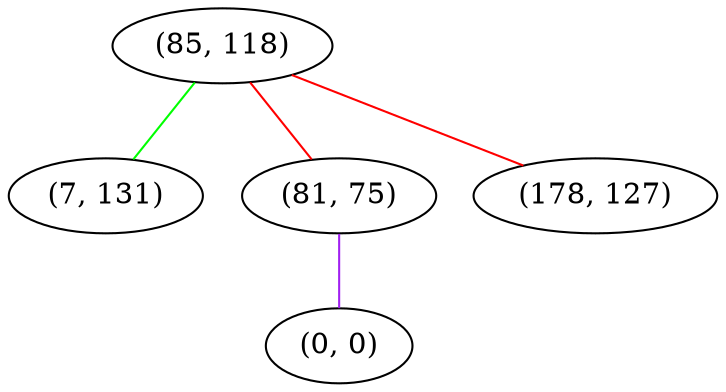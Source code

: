 graph "" {
"(85, 118)";
"(7, 131)";
"(81, 75)";
"(178, 127)";
"(0, 0)";
"(85, 118)" -- "(178, 127)"  [color=red, key=0, weight=1];
"(85, 118)" -- "(7, 131)"  [color=green, key=0, weight=2];
"(85, 118)" -- "(81, 75)"  [color=red, key=0, weight=1];
"(81, 75)" -- "(0, 0)"  [color=purple, key=0, weight=4];
}
